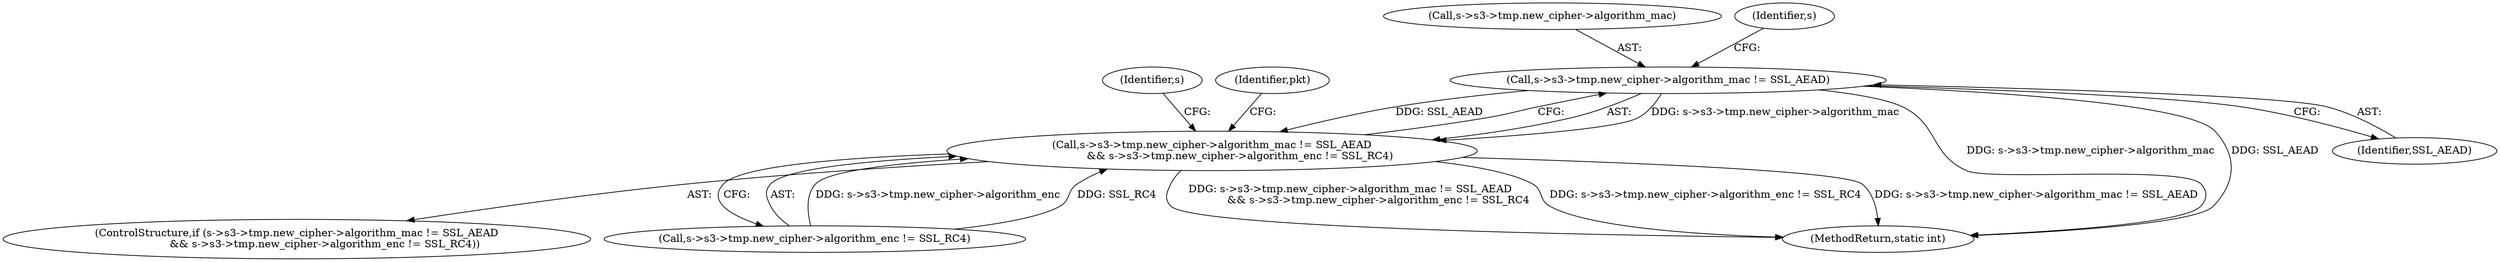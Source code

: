 digraph "0_openssl_4ad93618d26a3ea23d36ad5498ff4f59eff3a4d2_8@pointer" {
"1000823" [label="(Call,s->s3->tmp.new_cipher->algorithm_mac != SSL_AEAD)"];
"1000822" [label="(Call,s->s3->tmp.new_cipher->algorithm_mac != SSL_AEAD\n                 && s->s3->tmp.new_cipher->algorithm_enc != SSL_RC4)"];
"1000822" [label="(Call,s->s3->tmp.new_cipher->algorithm_mac != SSL_AEAD\n                 && s->s3->tmp.new_cipher->algorithm_enc != SSL_RC4)"];
"1000824" [label="(Call,s->s3->tmp.new_cipher->algorithm_mac)"];
"1001021" [label="(MethodReturn,static int)"];
"1000821" [label="(ControlStructure,if (s->s3->tmp.new_cipher->algorithm_mac != SSL_AEAD\n                 && s->s3->tmp.new_cipher->algorithm_enc != SSL_RC4))"];
"1000823" [label="(Call,s->s3->tmp.new_cipher->algorithm_mac != SSL_AEAD)"];
"1000839" [label="(Identifier,s)"];
"1000848" [label="(Identifier,s)"];
"1000211" [label="(Identifier,pkt)"];
"1000833" [label="(Identifier,SSL_AEAD)"];
"1000834" [label="(Call,s->s3->tmp.new_cipher->algorithm_enc != SSL_RC4)"];
"1000823" -> "1000822"  [label="AST: "];
"1000823" -> "1000833"  [label="CFG: "];
"1000824" -> "1000823"  [label="AST: "];
"1000833" -> "1000823"  [label="AST: "];
"1000839" -> "1000823"  [label="CFG: "];
"1000822" -> "1000823"  [label="CFG: "];
"1000823" -> "1001021"  [label="DDG: s->s3->tmp.new_cipher->algorithm_mac"];
"1000823" -> "1001021"  [label="DDG: SSL_AEAD"];
"1000823" -> "1000822"  [label="DDG: s->s3->tmp.new_cipher->algorithm_mac"];
"1000823" -> "1000822"  [label="DDG: SSL_AEAD"];
"1000822" -> "1000821"  [label="AST: "];
"1000822" -> "1000834"  [label="CFG: "];
"1000834" -> "1000822"  [label="AST: "];
"1000211" -> "1000822"  [label="CFG: "];
"1000848" -> "1000822"  [label="CFG: "];
"1000822" -> "1001021"  [label="DDG: s->s3->tmp.new_cipher->algorithm_enc != SSL_RC4"];
"1000822" -> "1001021"  [label="DDG: s->s3->tmp.new_cipher->algorithm_mac != SSL_AEAD"];
"1000822" -> "1001021"  [label="DDG: s->s3->tmp.new_cipher->algorithm_mac != SSL_AEAD\n                 && s->s3->tmp.new_cipher->algorithm_enc != SSL_RC4"];
"1000834" -> "1000822"  [label="DDG: s->s3->tmp.new_cipher->algorithm_enc"];
"1000834" -> "1000822"  [label="DDG: SSL_RC4"];
}
